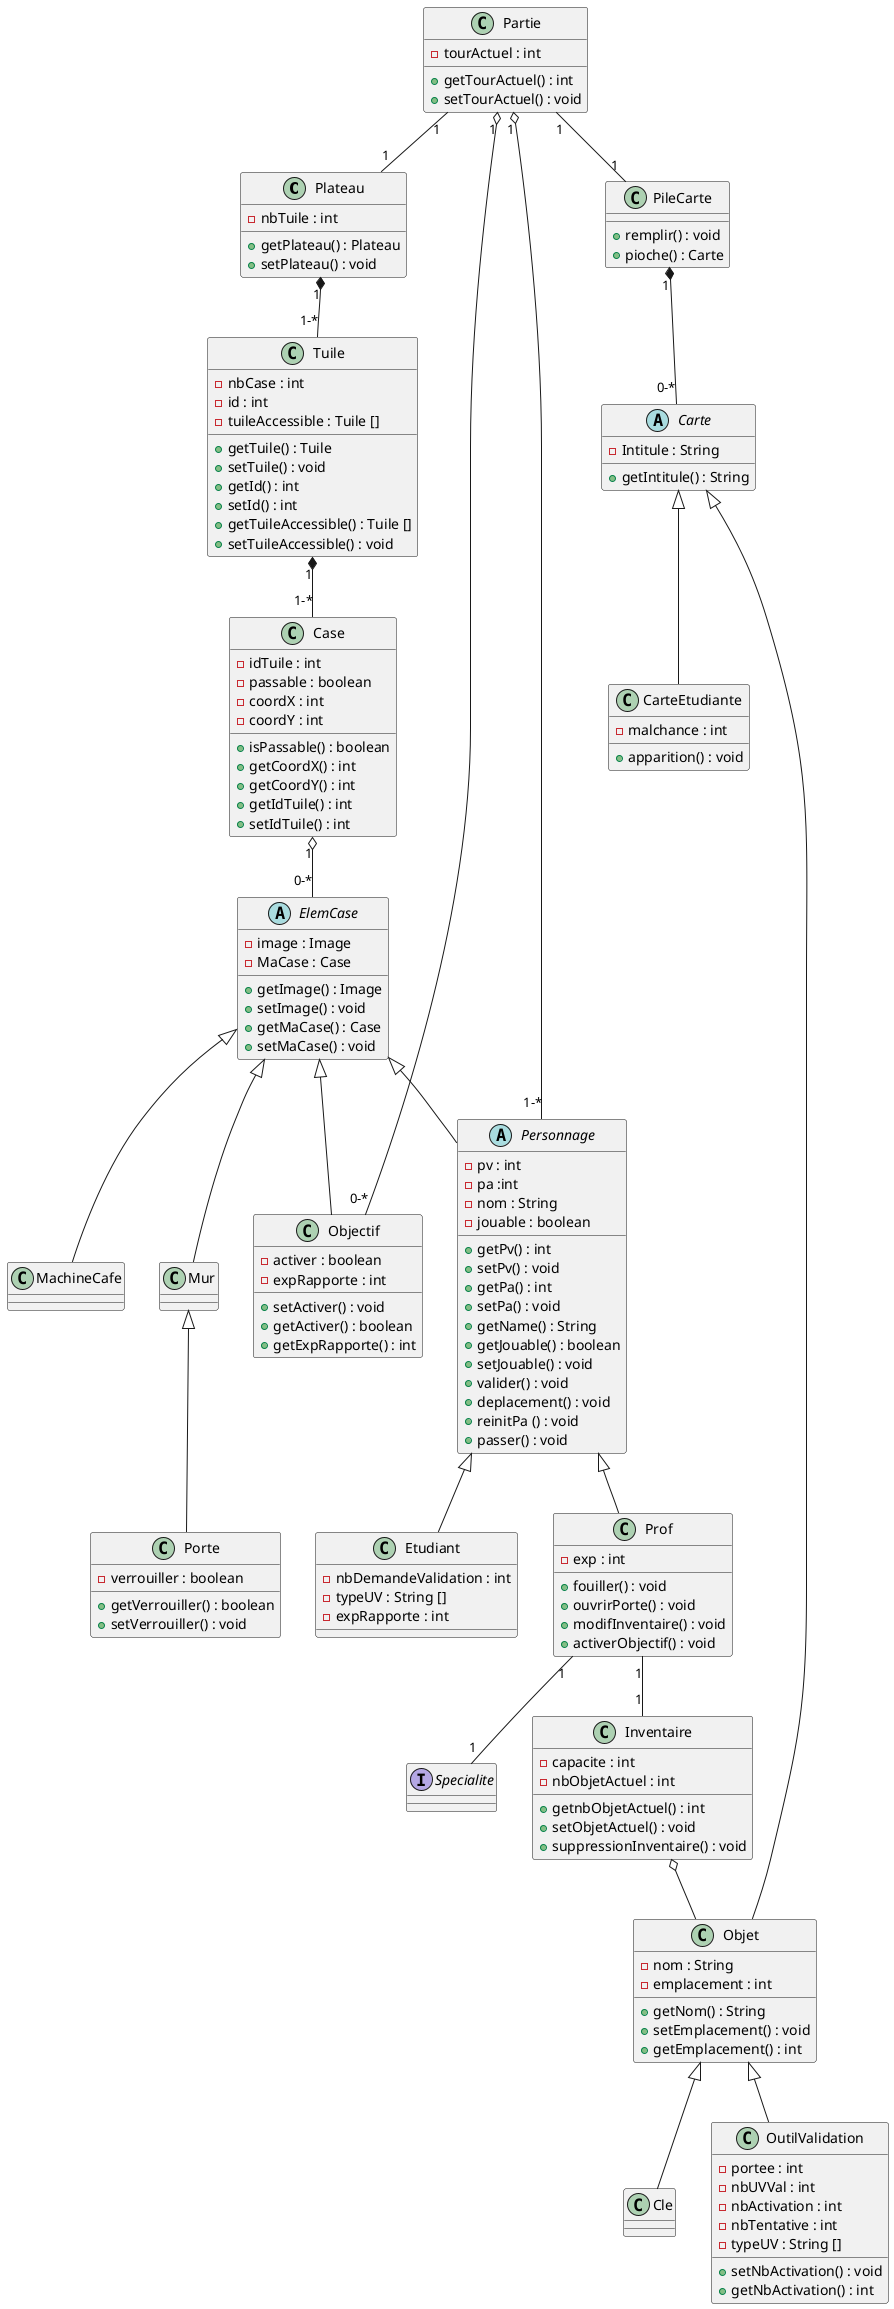 @startuml
'Classe
class Plateau {
- nbTuile : int
+ getPlateau() : Plateau
+ setPlateau() : void
}
class Tuile {
- nbCase : int
- id : int
- tuileAccessible : Tuile []
+ getTuile() : Tuile
+ setTuile() : void
+ getId() : int
+ setId() : int
+ getTuileAccessible() : Tuile []
+ setTuileAccessible() : void
}
class Case{
- idTuile : int
- passable : boolean
- coordX : int
- coordY : int
+ isPassable() : boolean
+ getCoordX() : int
+ getCoordY() : int
+ getIdTuile() : int
+ setIdTuile() : int
}
abstract class ElemCase {
- image : Image
- MaCase : Case
+ getImage() : Image
+ setImage() : void
+ getMaCase() : Case
+setMaCase() : void
}
class Mur
class Porte {
- verrouiller : boolean
+ getVerrouiller() : boolean
+ setVerrouiller() : void
}
class Objectif {
- activer : boolean
- expRapporte : int
+ setActiver() : void
+ getActiver() : boolean
+ getExpRapporte() : int
}
class MachineCafe
abstract class Personnage {
- pv : int
- pa :int
- nom : String
- jouable : boolean
+ getPv() : int
+ setPv() : void
+ getPa() : int
+ setPa() : void
+ getName() : String
+ getJouable() : boolean
+ setJouable() : void
'Attaque'
+ valider() : void
+ deplacement() : void
+ reinitPa () : void
+ passer() : void
}
class Prof {
 - exp : int
 + fouiller() : void
 + ouvrirPorte() : void
 + modifInventaire() : void
 + activerObjectif() : void
}
class Etudiant {
- nbDemandeValidation : int
- typeUV : String []
- expRapporte : int
}
interface Specialite
class Inventaire {
- capacite : int
- nbObjetActuel : int
+ getnbObjetActuel() : int
+ setObjetActuel() : void
+ suppressionInventaire() : void
}
class Objet {
- nom : String
- emplacement : int
+ getNom() : String
+ setEmplacement() : void
+ getEmplacement() : int
}
class Cle
class OutilValidation {
- portee : int
- nbUVVal : int
- nbActivation : int
- nbTentative : int
- typeUV : String []
+ setNbActivation() : void
+ getNbActivation() : int

}
abstract class Carte {
- Intitule : String
+ getIntitule() : String
}
class CarteEtudiante {
- malchance : int
+ apparition() : void
}
class PileCarte {
+ remplir() : void
+ pioche() : Carte
}
class Partie {
- tourActuel : int
+ getTourActuel() : int
+ setTourActuel() : void
}
' Relation
Plateau "1" *-- "1-*" Tuile
Tuile "1" *-- "1-*" Case
Case "1" o-- "0-*" ElemCase
ElemCase <|-- Mur
ElemCase <|-- Objectif
ElemCase <|-- MachineCafe
ElemCase <|-- Personnage
Mur <|-- Porte
Personnage <|-- Etudiant
Personnage <|-- Prof
Prof "1" -- "1" Inventaire
Inventaire o-- Objet
Objet <|-- Cle
Objet <|-- OutilValidation
Carte <|-- Objet
Carte <|-- CarteEtudiante
PileCarte "1" *-- "0-*" Carte
Partie "1" o-- "1-*" Personnage
Partie "1" -- "1" Plateau
Prof "1" -- "1" Specialite
Partie "1" -- "1" PileCarte
Partie "1" o-- "0-*" Objectif
@enduml